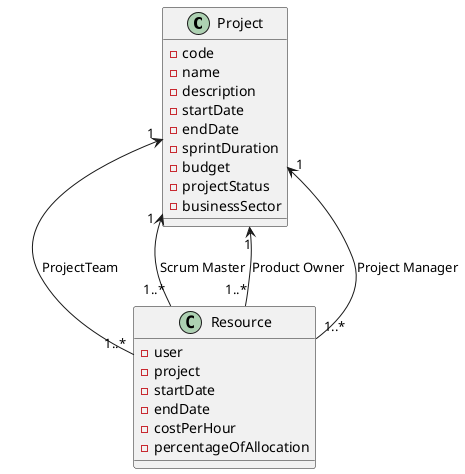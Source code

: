 @startuml
class Project {
	-code
	-name
	-description
	-startDate
	-endDate
	-sprintDuration
	-budget
	-projectStatus
	-businessSector
}

class Resource {
	-user
	-project
	-startDate
	-endDate
	-costPerHour
	-percentageOfAllocation
}


Project "1" <-- "1..*" Resource : ProjectTeam
Project "1" <-- "1..*" Resource : Scrum Master
Project "1" <-- "1..*" Resource : Product Owner
Project "1" <-- "1..*" Resource : Project Manager
@enduml